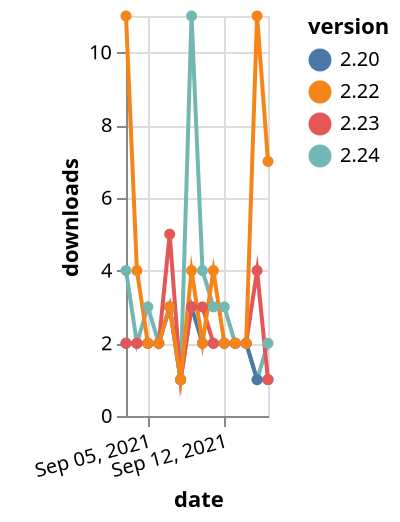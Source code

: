 {"$schema": "https://vega.github.io/schema/vega-lite/v5.json", "description": "A simple bar chart with embedded data.", "data": {"values": [{"date": "2021-09-03", "total": 91, "delta": 4, "version": "2.24"}, {"date": "2021-09-04", "total": 93, "delta": 2, "version": "2.24"}, {"date": "2021-09-05", "total": 96, "delta": 3, "version": "2.24"}, {"date": "2021-09-06", "total": 98, "delta": 2, "version": "2.24"}, {"date": "2021-09-07", "total": 101, "delta": 3, "version": "2.24"}, {"date": "2021-09-08", "total": 102, "delta": 1, "version": "2.24"}, {"date": "2021-09-09", "total": 113, "delta": 11, "version": "2.24"}, {"date": "2021-09-10", "total": 117, "delta": 4, "version": "2.24"}, {"date": "2021-09-11", "total": 120, "delta": 3, "version": "2.24"}, {"date": "2021-09-12", "total": 123, "delta": 3, "version": "2.24"}, {"date": "2021-09-13", "total": 125, "delta": 2, "version": "2.24"}, {"date": "2021-09-14", "total": 127, "delta": 2, "version": "2.24"}, {"date": "2021-09-15", "total": 128, "delta": 1, "version": "2.24"}, {"date": "2021-09-16", "total": 130, "delta": 2, "version": "2.24"}, {"date": "2021-09-03", "total": 1541, "delta": 2, "version": "2.20"}, {"date": "2021-09-04", "total": 1543, "delta": 2, "version": "2.20"}, {"date": "2021-09-05", "total": 1545, "delta": 2, "version": "2.20"}, {"date": "2021-09-06", "total": 1547, "delta": 2, "version": "2.20"}, {"date": "2021-09-07", "total": 1550, "delta": 3, "version": "2.20"}, {"date": "2021-09-08", "total": 1551, "delta": 1, "version": "2.20"}, {"date": "2021-09-09", "total": 1554, "delta": 3, "version": "2.20"}, {"date": "2021-09-10", "total": 1556, "delta": 2, "version": "2.20"}, {"date": "2021-09-11", "total": 1558, "delta": 2, "version": "2.20"}, {"date": "2021-09-12", "total": 1560, "delta": 2, "version": "2.20"}, {"date": "2021-09-13", "total": 1562, "delta": 2, "version": "2.20"}, {"date": "2021-09-14", "total": 1564, "delta": 2, "version": "2.20"}, {"date": "2021-09-15", "total": 1565, "delta": 1, "version": "2.20"}, {"date": "2021-09-16", "total": 1566, "delta": 1, "version": "2.20"}, {"date": "2021-09-03", "total": 1030, "delta": 2, "version": "2.23"}, {"date": "2021-09-04", "total": 1032, "delta": 2, "version": "2.23"}, {"date": "2021-09-05", "total": 1034, "delta": 2, "version": "2.23"}, {"date": "2021-09-06", "total": 1036, "delta": 2, "version": "2.23"}, {"date": "2021-09-07", "total": 1041, "delta": 5, "version": "2.23"}, {"date": "2021-09-08", "total": 1042, "delta": 1, "version": "2.23"}, {"date": "2021-09-09", "total": 1045, "delta": 3, "version": "2.23"}, {"date": "2021-09-10", "total": 1048, "delta": 3, "version": "2.23"}, {"date": "2021-09-11", "total": 1050, "delta": 2, "version": "2.23"}, {"date": "2021-09-12", "total": 1052, "delta": 2, "version": "2.23"}, {"date": "2021-09-13", "total": 1054, "delta": 2, "version": "2.23"}, {"date": "2021-09-14", "total": 1056, "delta": 2, "version": "2.23"}, {"date": "2021-09-15", "total": 1060, "delta": 4, "version": "2.23"}, {"date": "2021-09-16", "total": 1061, "delta": 1, "version": "2.23"}, {"date": "2021-09-03", "total": 2006, "delta": 11, "version": "2.22"}, {"date": "2021-09-04", "total": 2010, "delta": 4, "version": "2.22"}, {"date": "2021-09-05", "total": 2012, "delta": 2, "version": "2.22"}, {"date": "2021-09-06", "total": 2014, "delta": 2, "version": "2.22"}, {"date": "2021-09-07", "total": 2017, "delta": 3, "version": "2.22"}, {"date": "2021-09-08", "total": 2018, "delta": 1, "version": "2.22"}, {"date": "2021-09-09", "total": 2022, "delta": 4, "version": "2.22"}, {"date": "2021-09-10", "total": 2024, "delta": 2, "version": "2.22"}, {"date": "2021-09-11", "total": 2028, "delta": 4, "version": "2.22"}, {"date": "2021-09-12", "total": 2030, "delta": 2, "version": "2.22"}, {"date": "2021-09-13", "total": 2032, "delta": 2, "version": "2.22"}, {"date": "2021-09-14", "total": 2034, "delta": 2, "version": "2.22"}, {"date": "2021-09-15", "total": 2045, "delta": 11, "version": "2.22"}, {"date": "2021-09-16", "total": 2052, "delta": 7, "version": "2.22"}]}, "width": "container", "mark": {"type": "line", "point": {"filled": true}}, "encoding": {"x": {"field": "date", "type": "temporal", "timeUnit": "yearmonthdate", "title": "date", "axis": {"labelAngle": -15}}, "y": {"field": "delta", "type": "quantitative", "title": "downloads"}, "color": {"field": "version", "type": "nominal"}, "tooltip": {"field": "delta"}}}